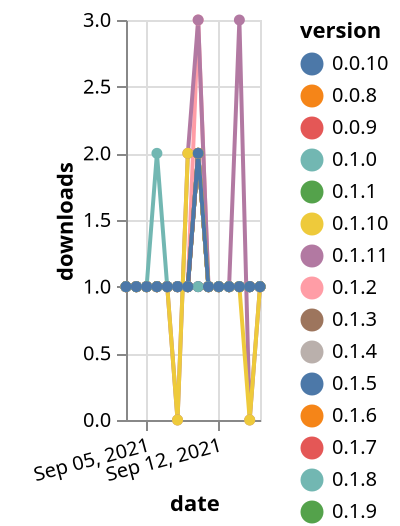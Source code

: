 {"$schema": "https://vega.github.io/schema/vega-lite/v5.json", "description": "A simple bar chart with embedded data.", "data": {"values": [{"date": "2021-09-03", "total": 142, "delta": 1, "version": "0.1.3"}, {"date": "2021-09-04", "total": 143, "delta": 1, "version": "0.1.3"}, {"date": "2021-09-05", "total": 144, "delta": 1, "version": "0.1.3"}, {"date": "2021-09-06", "total": 145, "delta": 1, "version": "0.1.3"}, {"date": "2021-09-07", "total": 146, "delta": 1, "version": "0.1.3"}, {"date": "2021-09-08", "total": 147, "delta": 1, "version": "0.1.3"}, {"date": "2021-09-09", "total": 148, "delta": 1, "version": "0.1.3"}, {"date": "2021-09-10", "total": 150, "delta": 2, "version": "0.1.3"}, {"date": "2021-09-11", "total": 151, "delta": 1, "version": "0.1.3"}, {"date": "2021-09-12", "total": 152, "delta": 1, "version": "0.1.3"}, {"date": "2021-09-13", "total": 153, "delta": 1, "version": "0.1.3"}, {"date": "2021-09-14", "total": 154, "delta": 1, "version": "0.1.3"}, {"date": "2021-09-15", "total": 155, "delta": 1, "version": "0.1.3"}, {"date": "2021-09-16", "total": 156, "delta": 1, "version": "0.1.3"}, {"date": "2021-09-03", "total": 159, "delta": 1, "version": "0.0.8"}, {"date": "2021-09-04", "total": 160, "delta": 1, "version": "0.0.8"}, {"date": "2021-09-05", "total": 161, "delta": 1, "version": "0.0.8"}, {"date": "2021-09-06", "total": 162, "delta": 1, "version": "0.0.8"}, {"date": "2021-09-07", "total": 163, "delta": 1, "version": "0.0.8"}, {"date": "2021-09-08", "total": 164, "delta": 1, "version": "0.0.8"}, {"date": "2021-09-09", "total": 165, "delta": 1, "version": "0.0.8"}, {"date": "2021-09-10", "total": 167, "delta": 2, "version": "0.0.8"}, {"date": "2021-09-11", "total": 168, "delta": 1, "version": "0.0.8"}, {"date": "2021-09-12", "total": 169, "delta": 1, "version": "0.0.8"}, {"date": "2021-09-13", "total": 170, "delta": 1, "version": "0.0.8"}, {"date": "2021-09-14", "total": 171, "delta": 1, "version": "0.0.8"}, {"date": "2021-09-15", "total": 172, "delta": 1, "version": "0.0.8"}, {"date": "2021-09-16", "total": 173, "delta": 1, "version": "0.0.8"}, {"date": "2021-09-03", "total": 193, "delta": 1, "version": "0.1.2"}, {"date": "2021-09-04", "total": 194, "delta": 1, "version": "0.1.2"}, {"date": "2021-09-05", "total": 195, "delta": 1, "version": "0.1.2"}, {"date": "2021-09-06", "total": 196, "delta": 1, "version": "0.1.2"}, {"date": "2021-09-07", "total": 197, "delta": 1, "version": "0.1.2"}, {"date": "2021-09-08", "total": 198, "delta": 1, "version": "0.1.2"}, {"date": "2021-09-09", "total": 199, "delta": 1, "version": "0.1.2"}, {"date": "2021-09-10", "total": 202, "delta": 3, "version": "0.1.2"}, {"date": "2021-09-11", "total": 203, "delta": 1, "version": "0.1.2"}, {"date": "2021-09-12", "total": 204, "delta": 1, "version": "0.1.2"}, {"date": "2021-09-13", "total": 205, "delta": 1, "version": "0.1.2"}, {"date": "2021-09-14", "total": 206, "delta": 1, "version": "0.1.2"}, {"date": "2021-09-15", "total": 207, "delta": 1, "version": "0.1.2"}, {"date": "2021-09-16", "total": 208, "delta": 1, "version": "0.1.2"}, {"date": "2021-09-03", "total": 144, "delta": 1, "version": "0.1.4"}, {"date": "2021-09-04", "total": 145, "delta": 1, "version": "0.1.4"}, {"date": "2021-09-05", "total": 146, "delta": 1, "version": "0.1.4"}, {"date": "2021-09-06", "total": 147, "delta": 1, "version": "0.1.4"}, {"date": "2021-09-07", "total": 148, "delta": 1, "version": "0.1.4"}, {"date": "2021-09-08", "total": 149, "delta": 1, "version": "0.1.4"}, {"date": "2021-09-09", "total": 150, "delta": 1, "version": "0.1.4"}, {"date": "2021-09-10", "total": 152, "delta": 2, "version": "0.1.4"}, {"date": "2021-09-11", "total": 153, "delta": 1, "version": "0.1.4"}, {"date": "2021-09-12", "total": 154, "delta": 1, "version": "0.1.4"}, {"date": "2021-09-13", "total": 155, "delta": 1, "version": "0.1.4"}, {"date": "2021-09-14", "total": 156, "delta": 1, "version": "0.1.4"}, {"date": "2021-09-15", "total": 157, "delta": 1, "version": "0.1.4"}, {"date": "2021-09-16", "total": 158, "delta": 1, "version": "0.1.4"}, {"date": "2021-09-03", "total": 169, "delta": 1, "version": "0.1.9"}, {"date": "2021-09-04", "total": 170, "delta": 1, "version": "0.1.9"}, {"date": "2021-09-05", "total": 171, "delta": 1, "version": "0.1.9"}, {"date": "2021-09-06", "total": 172, "delta": 1, "version": "0.1.9"}, {"date": "2021-09-07", "total": 173, "delta": 1, "version": "0.1.9"}, {"date": "2021-09-08", "total": 174, "delta": 1, "version": "0.1.9"}, {"date": "2021-09-09", "total": 175, "delta": 1, "version": "0.1.9"}, {"date": "2021-09-10", "total": 177, "delta": 2, "version": "0.1.9"}, {"date": "2021-09-11", "total": 178, "delta": 1, "version": "0.1.9"}, {"date": "2021-09-12", "total": 179, "delta": 1, "version": "0.1.9"}, {"date": "2021-09-13", "total": 180, "delta": 1, "version": "0.1.9"}, {"date": "2021-09-14", "total": 181, "delta": 1, "version": "0.1.9"}, {"date": "2021-09-15", "total": 182, "delta": 1, "version": "0.1.9"}, {"date": "2021-09-16", "total": 183, "delta": 1, "version": "0.1.9"}, {"date": "2021-09-03", "total": 145, "delta": 1, "version": "0.0.9"}, {"date": "2021-09-04", "total": 146, "delta": 1, "version": "0.0.9"}, {"date": "2021-09-05", "total": 147, "delta": 1, "version": "0.0.9"}, {"date": "2021-09-06", "total": 148, "delta": 1, "version": "0.0.9"}, {"date": "2021-09-07", "total": 149, "delta": 1, "version": "0.0.9"}, {"date": "2021-09-08", "total": 150, "delta": 1, "version": "0.0.9"}, {"date": "2021-09-09", "total": 151, "delta": 1, "version": "0.0.9"}, {"date": "2021-09-10", "total": 152, "delta": 1, "version": "0.0.9"}, {"date": "2021-09-11", "total": 153, "delta": 1, "version": "0.0.9"}, {"date": "2021-09-12", "total": 154, "delta": 1, "version": "0.0.9"}, {"date": "2021-09-13", "total": 155, "delta": 1, "version": "0.0.9"}, {"date": "2021-09-14", "total": 156, "delta": 1, "version": "0.0.9"}, {"date": "2021-09-15", "total": 157, "delta": 1, "version": "0.0.9"}, {"date": "2021-09-16", "total": 158, "delta": 1, "version": "0.0.9"}, {"date": "2021-09-03", "total": 173, "delta": 1, "version": "0.1.1"}, {"date": "2021-09-04", "total": 174, "delta": 1, "version": "0.1.1"}, {"date": "2021-09-05", "total": 175, "delta": 1, "version": "0.1.1"}, {"date": "2021-09-06", "total": 176, "delta": 1, "version": "0.1.1"}, {"date": "2021-09-07", "total": 177, "delta": 1, "version": "0.1.1"}, {"date": "2021-09-08", "total": 178, "delta": 1, "version": "0.1.1"}, {"date": "2021-09-09", "total": 179, "delta": 1, "version": "0.1.1"}, {"date": "2021-09-10", "total": 181, "delta": 2, "version": "0.1.1"}, {"date": "2021-09-11", "total": 182, "delta": 1, "version": "0.1.1"}, {"date": "2021-09-12", "total": 183, "delta": 1, "version": "0.1.1"}, {"date": "2021-09-13", "total": 184, "delta": 1, "version": "0.1.1"}, {"date": "2021-09-14", "total": 185, "delta": 1, "version": "0.1.1"}, {"date": "2021-09-15", "total": 186, "delta": 1, "version": "0.1.1"}, {"date": "2021-09-16", "total": 187, "delta": 1, "version": "0.1.1"}, {"date": "2021-09-03", "total": 163, "delta": 1, "version": "0.1.11"}, {"date": "2021-09-04", "total": 164, "delta": 1, "version": "0.1.11"}, {"date": "2021-09-05", "total": 165, "delta": 1, "version": "0.1.11"}, {"date": "2021-09-06", "total": 166, "delta": 1, "version": "0.1.11"}, {"date": "2021-09-07", "total": 167, "delta": 1, "version": "0.1.11"}, {"date": "2021-09-08", "total": 167, "delta": 0, "version": "0.1.11"}, {"date": "2021-09-09", "total": 169, "delta": 2, "version": "0.1.11"}, {"date": "2021-09-10", "total": 172, "delta": 3, "version": "0.1.11"}, {"date": "2021-09-11", "total": 173, "delta": 1, "version": "0.1.11"}, {"date": "2021-09-12", "total": 174, "delta": 1, "version": "0.1.11"}, {"date": "2021-09-13", "total": 175, "delta": 1, "version": "0.1.11"}, {"date": "2021-09-14", "total": 178, "delta": 3, "version": "0.1.11"}, {"date": "2021-09-15", "total": 178, "delta": 0, "version": "0.1.11"}, {"date": "2021-09-16", "total": 179, "delta": 1, "version": "0.1.11"}, {"date": "2021-09-03", "total": 143, "delta": 1, "version": "0.0.10"}, {"date": "2021-09-04", "total": 144, "delta": 1, "version": "0.0.10"}, {"date": "2021-09-05", "total": 145, "delta": 1, "version": "0.0.10"}, {"date": "2021-09-06", "total": 146, "delta": 1, "version": "0.0.10"}, {"date": "2021-09-07", "total": 147, "delta": 1, "version": "0.0.10"}, {"date": "2021-09-08", "total": 148, "delta": 1, "version": "0.0.10"}, {"date": "2021-09-09", "total": 149, "delta": 1, "version": "0.0.10"}, {"date": "2021-09-10", "total": 150, "delta": 1, "version": "0.0.10"}, {"date": "2021-09-11", "total": 151, "delta": 1, "version": "0.0.10"}, {"date": "2021-09-12", "total": 152, "delta": 1, "version": "0.0.10"}, {"date": "2021-09-13", "total": 153, "delta": 1, "version": "0.0.10"}, {"date": "2021-09-14", "total": 154, "delta": 1, "version": "0.0.10"}, {"date": "2021-09-15", "total": 155, "delta": 1, "version": "0.0.10"}, {"date": "2021-09-16", "total": 156, "delta": 1, "version": "0.0.10"}, {"date": "2021-09-03", "total": 146, "delta": 1, "version": "0.1.6"}, {"date": "2021-09-04", "total": 147, "delta": 1, "version": "0.1.6"}, {"date": "2021-09-05", "total": 148, "delta": 1, "version": "0.1.6"}, {"date": "2021-09-06", "total": 149, "delta": 1, "version": "0.1.6"}, {"date": "2021-09-07", "total": 150, "delta": 1, "version": "0.1.6"}, {"date": "2021-09-08", "total": 151, "delta": 1, "version": "0.1.6"}, {"date": "2021-09-09", "total": 152, "delta": 1, "version": "0.1.6"}, {"date": "2021-09-10", "total": 154, "delta": 2, "version": "0.1.6"}, {"date": "2021-09-11", "total": 155, "delta": 1, "version": "0.1.6"}, {"date": "2021-09-12", "total": 156, "delta": 1, "version": "0.1.6"}, {"date": "2021-09-13", "total": 157, "delta": 1, "version": "0.1.6"}, {"date": "2021-09-14", "total": 158, "delta": 1, "version": "0.1.6"}, {"date": "2021-09-15", "total": 159, "delta": 1, "version": "0.1.6"}, {"date": "2021-09-16", "total": 160, "delta": 1, "version": "0.1.6"}, {"date": "2021-09-03", "total": 148, "delta": 1, "version": "0.1.0"}, {"date": "2021-09-04", "total": 149, "delta": 1, "version": "0.1.0"}, {"date": "2021-09-05", "total": 150, "delta": 1, "version": "0.1.0"}, {"date": "2021-09-06", "total": 152, "delta": 2, "version": "0.1.0"}, {"date": "2021-09-07", "total": 153, "delta": 1, "version": "0.1.0"}, {"date": "2021-09-08", "total": 154, "delta": 1, "version": "0.1.0"}, {"date": "2021-09-09", "total": 155, "delta": 1, "version": "0.1.0"}, {"date": "2021-09-10", "total": 157, "delta": 2, "version": "0.1.0"}, {"date": "2021-09-11", "total": 158, "delta": 1, "version": "0.1.0"}, {"date": "2021-09-12", "total": 159, "delta": 1, "version": "0.1.0"}, {"date": "2021-09-13", "total": 160, "delta": 1, "version": "0.1.0"}, {"date": "2021-09-14", "total": 161, "delta": 1, "version": "0.1.0"}, {"date": "2021-09-15", "total": 162, "delta": 1, "version": "0.1.0"}, {"date": "2021-09-16", "total": 163, "delta": 1, "version": "0.1.0"}, {"date": "2021-09-03", "total": 142, "delta": 1, "version": "0.1.7"}, {"date": "2021-09-04", "total": 143, "delta": 1, "version": "0.1.7"}, {"date": "2021-09-05", "total": 144, "delta": 1, "version": "0.1.7"}, {"date": "2021-09-06", "total": 145, "delta": 1, "version": "0.1.7"}, {"date": "2021-09-07", "total": 146, "delta": 1, "version": "0.1.7"}, {"date": "2021-09-08", "total": 147, "delta": 1, "version": "0.1.7"}, {"date": "2021-09-09", "total": 148, "delta": 1, "version": "0.1.7"}, {"date": "2021-09-10", "total": 150, "delta": 2, "version": "0.1.7"}, {"date": "2021-09-11", "total": 151, "delta": 1, "version": "0.1.7"}, {"date": "2021-09-12", "total": 152, "delta": 1, "version": "0.1.7"}, {"date": "2021-09-13", "total": 153, "delta": 1, "version": "0.1.7"}, {"date": "2021-09-14", "total": 154, "delta": 1, "version": "0.1.7"}, {"date": "2021-09-15", "total": 155, "delta": 1, "version": "0.1.7"}, {"date": "2021-09-16", "total": 156, "delta": 1, "version": "0.1.7"}, {"date": "2021-09-03", "total": 136, "delta": 1, "version": "0.1.10"}, {"date": "2021-09-04", "total": 137, "delta": 1, "version": "0.1.10"}, {"date": "2021-09-05", "total": 138, "delta": 1, "version": "0.1.10"}, {"date": "2021-09-06", "total": 139, "delta": 1, "version": "0.1.10"}, {"date": "2021-09-07", "total": 140, "delta": 1, "version": "0.1.10"}, {"date": "2021-09-08", "total": 140, "delta": 0, "version": "0.1.10"}, {"date": "2021-09-09", "total": 142, "delta": 2, "version": "0.1.10"}, {"date": "2021-09-10", "total": 144, "delta": 2, "version": "0.1.10"}, {"date": "2021-09-11", "total": 145, "delta": 1, "version": "0.1.10"}, {"date": "2021-09-12", "total": 146, "delta": 1, "version": "0.1.10"}, {"date": "2021-09-13", "total": 147, "delta": 1, "version": "0.1.10"}, {"date": "2021-09-14", "total": 148, "delta": 1, "version": "0.1.10"}, {"date": "2021-09-15", "total": 148, "delta": 0, "version": "0.1.10"}, {"date": "2021-09-16", "total": 149, "delta": 1, "version": "0.1.10"}, {"date": "2021-09-03", "total": 140, "delta": 1, "version": "0.1.8"}, {"date": "2021-09-04", "total": 141, "delta": 1, "version": "0.1.8"}, {"date": "2021-09-05", "total": 142, "delta": 1, "version": "0.1.8"}, {"date": "2021-09-06", "total": 143, "delta": 1, "version": "0.1.8"}, {"date": "2021-09-07", "total": 144, "delta": 1, "version": "0.1.8"}, {"date": "2021-09-08", "total": 145, "delta": 1, "version": "0.1.8"}, {"date": "2021-09-09", "total": 146, "delta": 1, "version": "0.1.8"}, {"date": "2021-09-10", "total": 147, "delta": 1, "version": "0.1.8"}, {"date": "2021-09-11", "total": 148, "delta": 1, "version": "0.1.8"}, {"date": "2021-09-12", "total": 149, "delta": 1, "version": "0.1.8"}, {"date": "2021-09-13", "total": 150, "delta": 1, "version": "0.1.8"}, {"date": "2021-09-14", "total": 151, "delta": 1, "version": "0.1.8"}, {"date": "2021-09-15", "total": 152, "delta": 1, "version": "0.1.8"}, {"date": "2021-09-16", "total": 153, "delta": 1, "version": "0.1.8"}, {"date": "2021-09-03", "total": 142, "delta": 1, "version": "0.1.5"}, {"date": "2021-09-04", "total": 143, "delta": 1, "version": "0.1.5"}, {"date": "2021-09-05", "total": 144, "delta": 1, "version": "0.1.5"}, {"date": "2021-09-06", "total": 145, "delta": 1, "version": "0.1.5"}, {"date": "2021-09-07", "total": 146, "delta": 1, "version": "0.1.5"}, {"date": "2021-09-08", "total": 147, "delta": 1, "version": "0.1.5"}, {"date": "2021-09-09", "total": 148, "delta": 1, "version": "0.1.5"}, {"date": "2021-09-10", "total": 150, "delta": 2, "version": "0.1.5"}, {"date": "2021-09-11", "total": 151, "delta": 1, "version": "0.1.5"}, {"date": "2021-09-12", "total": 152, "delta": 1, "version": "0.1.5"}, {"date": "2021-09-13", "total": 153, "delta": 1, "version": "0.1.5"}, {"date": "2021-09-14", "total": 154, "delta": 1, "version": "0.1.5"}, {"date": "2021-09-15", "total": 155, "delta": 1, "version": "0.1.5"}, {"date": "2021-09-16", "total": 156, "delta": 1, "version": "0.1.5"}]}, "width": "container", "mark": {"type": "line", "point": {"filled": true}}, "encoding": {"x": {"field": "date", "type": "temporal", "timeUnit": "yearmonthdate", "title": "date", "axis": {"labelAngle": -15}}, "y": {"field": "delta", "type": "quantitative", "title": "downloads"}, "color": {"field": "version", "type": "nominal"}, "tooltip": {"field": "delta"}}}